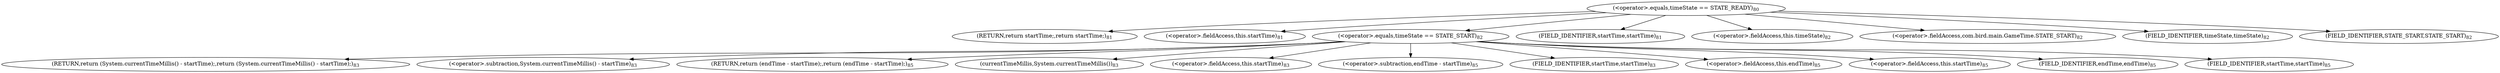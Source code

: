 digraph "getTime" {  
"220" [label = <(&lt;operator&gt;.equals,timeState == STATE_READY)<SUB>80</SUB>> ]
"228" [label = <(RETURN,return startTime;,return startTime;)<SUB>81</SUB>> ]
"229" [label = <(&lt;operator&gt;.fieldAccess,this.startTime)<SUB>81</SUB>> ]
"234" [label = <(&lt;operator&gt;.equals,timeState == STATE_START)<SUB>82</SUB>> ]
"231" [label = <(FIELD_IDENTIFIER,startTime,startTime)<SUB>81</SUB>> ]
"235" [label = <(&lt;operator&gt;.fieldAccess,this.timeState)<SUB>82</SUB>> ]
"238" [label = <(&lt;operator&gt;.fieldAccess,com.bird.main.GameTime.STATE_START)<SUB>82</SUB>> ]
"242" [label = <(RETURN,return (System.currentTimeMillis() - startTime);,return (System.currentTimeMillis() - startTime);)<SUB>83</SUB>> ]
"237" [label = <(FIELD_IDENTIFIER,timeState,timeState)<SUB>82</SUB>> ]
"240" [label = <(FIELD_IDENTIFIER,STATE_START,STATE_START)<SUB>82</SUB>> ]
"243" [label = <(&lt;operator&gt;.subtraction,System.currentTimeMillis() - startTime)<SUB>83</SUB>> ]
"251" [label = <(RETURN,return (endTime - startTime);,return (endTime - startTime);)<SUB>85</SUB>> ]
"244" [label = <(currentTimeMillis,System.currentTimeMillis())<SUB>83</SUB>> ]
"246" [label = <(&lt;operator&gt;.fieldAccess,this.startTime)<SUB>83</SUB>> ]
"252" [label = <(&lt;operator&gt;.subtraction,endTime - startTime)<SUB>85</SUB>> ]
"248" [label = <(FIELD_IDENTIFIER,startTime,startTime)<SUB>83</SUB>> ]
"253" [label = <(&lt;operator&gt;.fieldAccess,this.endTime)<SUB>85</SUB>> ]
"256" [label = <(&lt;operator&gt;.fieldAccess,this.startTime)<SUB>85</SUB>> ]
"255" [label = <(FIELD_IDENTIFIER,endTime,endTime)<SUB>85</SUB>> ]
"258" [label = <(FIELD_IDENTIFIER,startTime,startTime)<SUB>85</SUB>> ]
  "220" -> "235" 
  "220" -> "229" 
  "220" -> "240" 
  "220" -> "228" 
  "220" -> "237" 
  "220" -> "238" 
  "220" -> "234" 
  "220" -> "231" 
  "234" -> "258" 
  "234" -> "244" 
  "234" -> "243" 
  "234" -> "256" 
  "234" -> "251" 
  "234" -> "253" 
  "234" -> "248" 
  "234" -> "255" 
  "234" -> "242" 
  "234" -> "252" 
  "234" -> "246" 
}
